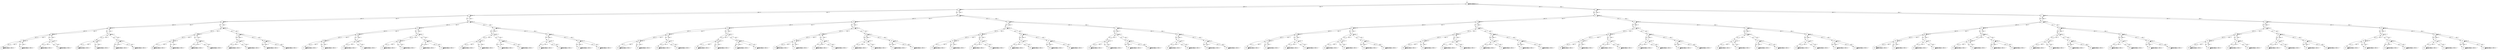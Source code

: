 digraph g {

	s0 [shape="circle" label="0"];
	s1 [shape="circle" label="1"];
	s2 [shape="circle" label="2"];
	s3 [shape="circle" label="3"];
	s4 [shape="circle" label="4"];
	s5 [shape="circle" label="5"];
	s6 [shape="circle" label="6"];
	s7 [shape="circle" label="7"];
	s8 [shape="circle" label="8"];
	s9 [shape="circle" label="9"];
	s10 [shape="circle" label="10"];
	s11 [shape="circle" label="11"];
	s12 [shape="circle" label="12"];
	s13 [shape="circle" label="13"];
	s14 [shape="circle" label="14"];
	s15 [shape="circle" label="15"];
	s16 [shape="circle" label="16"];
	s17 [shape="circle" label="17"];
	s18 [shape="circle" label="18"];
	s19 [shape="circle" label="19"];
	s20 [shape="circle" label="20"];
	s21 [shape="circle" label="21"];
	s22 [shape="circle" label="22"];
	s23 [shape="circle" label="23"];
	s24 [shape="circle" label="24"];
	s25 [shape="circle" label="25"];
	s26 [shape="circle" label="26"];
	s27 [shape="circle" label="27"];
	s28 [shape="circle" label="28"];
	s29 [shape="circle" label="29"];
	s30 [shape="circle" label="30"];
	s31 [shape="circle" label="31"];
	s32 [shape="circle" label="32"];
	s33 [shape="circle" label="33"];
	s34 [shape="circle" label="34"];
	s35 [shape="circle" label="35"];
	s36 [shape="circle" label="36"];
	s37 [shape="circle" label="37"];
	s38 [shape="circle" label="38"];
	s39 [shape="circle" label="39"];
	s40 [shape="circle" label="40"];
	s41 [shape="circle" label="41"];
	s42 [shape="circle" label="42"];
	s43 [shape="circle" label="43"];
	s44 [shape="circle" label="44"];
	s45 [shape="circle" label="45"];
	s46 [shape="circle" label="46"];
	s47 [shape="circle" label="47"];
	s48 [shape="circle" label="48"];
	s49 [shape="circle" label="49"];
	s50 [shape="circle" label="50"];
	s51 [shape="circle" label="51"];
	s52 [shape="circle" label="52"];
	s53 [shape="circle" label="53"];
	s54 [shape="circle" label="54"];
	s55 [shape="circle" label="55"];
	s56 [shape="circle" label="56"];
	s57 [shape="circle" label="57"];
	s58 [shape="circle" label="58"];
	s59 [shape="circle" label="59"];
	s60 [shape="circle" label="60"];
	s61 [shape="circle" label="61"];
	s62 [shape="circle" label="62"];
	s63 [shape="circle" label="63"];
	s64 [shape="circle" label="64"];
	s65 [shape="circle" label="65"];
	s66 [shape="circle" label="66"];
	s67 [shape="circle" label="67"];
	s68 [shape="circle" label="68"];
	s69 [shape="circle" label="69"];
	s70 [shape="circle" label="70"];
	s71 [shape="circle" label="71"];
	s72 [shape="circle" label="72"];
	s73 [shape="circle" label="73"];
	s74 [shape="circle" label="74"];
	s75 [shape="circle" label="75"];
	s76 [shape="circle" label="76"];
	s77 [shape="circle" label="77"];
	s78 [shape="circle" label="78"];
	s79 [shape="circle" label="79"];
	s80 [shape="circle" label="80"];
	s81 [shape="circle" label="81"];
	s82 [shape="circle" label="82"];
	s83 [shape="circle" label="83"];
	s84 [shape="circle" label="84"];
	s85 [shape="circle" label="85"];
	s86 [shape="circle" label="86"];
	s87 [shape="circle" label="87"];
	s88 [shape="circle" label="88"];
	s89 [shape="circle" label="89"];
	s90 [shape="circle" label="90"];
	s91 [shape="circle" label="91"];
	s92 [shape="circle" label="92"];
	s93 [shape="circle" label="93"];
	s94 [shape="circle" label="94"];
	s95 [shape="circle" label="95"];
	s96 [shape="circle" label="96"];
	s97 [shape="circle" label="97"];
	s98 [shape="circle" label="98"];
	s99 [shape="circle" label="99"];
	s100 [shape="circle" label="100"];
	s101 [shape="circle" label="101"];
	s102 [shape="circle" label="102"];
	s103 [shape="circle" label="103"];
	s104 [shape="circle" label="104"];
	s105 [shape="circle" label="105"];
	s106 [shape="circle" label="106"];
	s107 [shape="circle" label="107"];
	s108 [shape="circle" label="108"];
	s109 [shape="circle" label="109"];
	s110 [shape="circle" label="110"];
	s111 [shape="circle" label="111"];
	s112 [shape="circle" label="112"];
	s113 [shape="circle" label="113"];
	s114 [shape="circle" label="114"];
	s115 [shape="circle" label="115"];
	s116 [shape="circle" label="116"];
	s117 [shape="circle" label="117"];
	s118 [shape="circle" label="118"];
	s119 [shape="circle" label="119"];
	s120 [shape="circle" label="120"];
	s121 [shape="circle" label="121"];
	s122 [shape="circle" label="122"];
	s123 [shape="circle" label="123"];
	s124 [shape="circle" label="124"];
	s125 [shape="circle" label="125"];
	s126 [shape="circle" label="126"];
	s127 [shape="circle" label="127"];
	s128 [shape="circle" label="128"];
	s129 [shape="circle" label="129"];
	s130 [shape="circle" label="130"];
	s131 [shape="circle" label="131"];
	s132 [shape="circle" label="132"];
	s133 [shape="circle" label="133"];
	s134 [shape="circle" label="134"];
	s135 [shape="circle" label="135"];
	s136 [shape="circle" label="136"];
	s137 [shape="circle" label="137"];
	s138 [shape="circle" label="138"];
	s139 [shape="circle" label="139"];
	s140 [shape="circle" label="140"];
	s141 [shape="circle" label="141"];
	s142 [shape="circle" label="142"];
	s143 [shape="circle" label="143"];
	s144 [shape="circle" label="144"];
	s145 [shape="circle" label="145"];
	s146 [shape="circle" label="146"];
	s147 [shape="circle" label="147"];
	s148 [shape="circle" label="148"];
	s149 [shape="circle" label="149"];
	s150 [shape="circle" label="150"];
	s151 [shape="circle" label="151"];
	s152 [shape="circle" label="152"];
	s153 [shape="circle" label="153"];
	s154 [shape="circle" label="154"];
	s155 [shape="circle" label="155"];
	s156 [shape="circle" label="156"];
	s157 [shape="circle" label="157"];
	s158 [shape="circle" label="158"];
	s159 [shape="circle" label="159"];
	s160 [shape="circle" label="160"];
	s161 [shape="circle" label="161"];
	s162 [shape="circle" label="162"];
	s163 [shape="circle" label="163"];
	s164 [shape="circle" label="164"];
	s165 [shape="circle" label="165"];
	s166 [shape="circle" label="166"];
	s167 [shape="circle" label="167"];
	s168 [shape="circle" label="168"];
	s169 [shape="circle" label="169"];
	s170 [shape="circle" label="170"];
	s171 [shape="circle" label="171"];
	s172 [shape="circle" label="172"];
	s173 [shape="circle" label="173"];
	s174 [shape="circle" label="174"];
	s175 [shape="circle" label="175"];
	s176 [shape="circle" label="176"];
	s177 [shape="circle" label="177"];
	s178 [shape="circle" label="178"];
	s179 [shape="circle" label="179"];
	s180 [shape="circle" label="180"];
	s181 [shape="circle" label="181"];
	s182 [shape="circle" label="182"];
	s183 [shape="circle" label="183"];
	s184 [shape="circle" label="184"];
	s185 [shape="circle" label="185"];
	s186 [shape="circle" label="186"];
	s187 [shape="circle" label="187"];
	s188 [shape="circle" label="188"];
	s189 [shape="circle" label="189"];
	s190 [shape="circle" label="190"];
	s191 [shape="circle" label="191"];
	s192 [shape="circle" label="192"];
	s193 [shape="circle" label="193"];
	s194 [shape="circle" label="194"];
	s195 [shape="circle" label="195"];
	s196 [shape="circle" label="196"];
	s197 [shape="circle" label="197"];
	s198 [shape="circle" label="198"];
	s199 [shape="circle" label="199"];
	s200 [shape="circle" label="200"];
	s201 [shape="circle" label="201"];
	s202 [shape="circle" label="202"];
	s203 [shape="circle" label="203"];
	s204 [shape="circle" label="204"];
	s205 [shape="circle" label="205"];
	s206 [shape="circle" label="206"];
	s207 [shape="circle" label="207"];
	s208 [shape="circle" label="208"];
	s209 [shape="circle" label="209"];
	s210 [shape="circle" label="210"];
	s211 [shape="circle" label="211"];
	s212 [shape="circle" label="212"];
	s213 [shape="circle" label="213"];
	s214 [shape="circle" label="214"];
	s215 [shape="circle" label="215"];
	s216 [shape="circle" label="216"];
	s217 [shape="circle" label="217"];
	s218 [shape="circle" label="218"];
	s219 [shape="circle" label="219"];
	s220 [shape="circle" label="220"];
	s221 [shape="circle" label="221"];
	s222 [shape="circle" label="222"];
	s223 [shape="circle" label="223"];
	s224 [shape="circle" label="224"];
	s225 [shape="circle" label="225"];
	s226 [shape="circle" label="226"];
	s227 [shape="circle" label="227"];
	s228 [shape="circle" label="228"];
	s229 [shape="circle" label="229"];
	s230 [shape="circle" label="230"];
	s231 [shape="circle" label="231"];
	s232 [shape="circle" label="232"];
	s233 [shape="circle" label="233"];
	s234 [shape="circle" label="234"];
	s235 [shape="circle" label="235"];
	s236 [shape="circle" label="236"];
	s237 [shape="circle" label="237"];
	s238 [shape="circle" label="238"];
	s239 [shape="circle" label="239"];
	s240 [shape="circle" label="240"];
	s241 [shape="circle" label="241"];
	s242 [shape="circle" label="242"];
	s243 [shape="circle" label="243"];
	s244 [shape="circle" label="244"];
	s245 [shape="circle" label="245"];
	s246 [shape="circle" label="246"];
	s247 [shape="circle" label="247"];
	s248 [shape="circle" label="248"];
	s249 [shape="circle" label="249"];
	s250 [shape="circle" label="250"];
	s251 [shape="circle" label="251"];
	s252 [shape="circle" label="252"];
	s253 [shape="circle" label="253"];
	s254 [shape="circle" label="254"];
	s0 -> s1 [label="pu0 / 0"];
	s0 -> s2 [label="pu1 / 1"];
	s0 -> s0 [label="pop / empty"];
	s0 -> s0 [label="size / 0"];
	s1 -> s3 [label="pu0 / 0"];
	s1 -> s4 [label="pu1 / 1"];
	s1 -> s0 [label="pop / 0"];
	s1 -> s1 [label="size / 1"];
	s2 -> s16 [label="pu0 / 0"];
	s2 -> s17 [label="pu1 / 1"];
	s2 -> s0 [label="pop / 1"];
	s2 -> s2 [label="size / 1"];
	s3 -> s5 [label="pu0 / 0"];
	s3 -> s6 [label="pu1 / 1"];
	s3 -> s1 [label="pop / 0"];
	s3 -> s3 [label="size / 2"];
	s4 -> s18 [label="pu0 / 0"];
	s4 -> s19 [label="pu1 / 1"];
	s4 -> s1 [label="pop / 1"];
	s4 -> s4 [label="size / 2"];
	s5 -> s7 [label="pu0 / 0"];
	s5 -> s8 [label="pu1 / 1"];
	s5 -> s3 [label="pop / 0"];
	s5 -> s5 [label="size / 3"];
	s6 -> s20 [label="pu0 / 0"];
	s6 -> s21 [label="pu1 / 1"];
	s6 -> s3 [label="pop / 1"];
	s6 -> s6 [label="size / 3"];
	s7 -> s9 [label="pu0 / 0"];
	s7 -> s10 [label="pu1 / 1"];
	s7 -> s5 [label="pop / 0"];
	s7 -> s7 [label="size / 4"];
	s8 -> s22 [label="pu0 / 0"];
	s8 -> s23 [label="pu1 / 1"];
	s8 -> s5 [label="pop / 1"];
	s8 -> s8 [label="size / 4"];
	s9 -> s11 [label="pu0 / 0"];
	s9 -> s12 [label="pu1 / 1"];
	s9 -> s7 [label="pop / 0"];
	s9 -> s9 [label="size / 5"];
	s10 -> s15 [label="pu0 / 0"];
	s10 -> s24 [label="pu1 / 1"];
	s10 -> s7 [label="pop / 1"];
	s10 -> s10 [label="size / 5"];
	s11 -> s13 [label="pu0 / 0"];
	s11 -> s14 [label="pu1 / 1"];
	s11 -> s9 [label="pop / 0"];
	s11 -> s11 [label="size / 6"];
	s12 -> s25 [label="pu0 / 0"];
	s12 -> s26 [label="pu1 / 1"];
	s12 -> s9 [label="pop / 1"];
	s12 -> s12 [label="size / 6"];
	s13 -> s13 [label="pu0 / ful"];
	s13 -> s13 [label="pu1 / ful"];
	s13 -> s11 [label="pop / 0"];
	s13 -> s13 [label="size / 7"];
	s14 -> s14 [label="pu0 / ful"];
	s14 -> s14 [label="pu1 / ful"];
	s14 -> s11 [label="pop / 1"];
	s14 -> s14 [label="size / 7"];
	s15 -> s28 [label="pu0 / 0"];
	s15 -> s29 [label="pu1 / 1"];
	s15 -> s10 [label="pop / 0"];
	s15 -> s15 [label="size / 6"];
	s16 -> s30 [label="pu0 / 0"];
	s16 -> s31 [label="pu1 / 1"];
	s16 -> s2 [label="pop / 0"];
	s16 -> s16 [label="size / 2"];
	s17 -> s32 [label="pu0 / 0"];
	s17 -> s33 [label="pu1 / 1"];
	s17 -> s2 [label="pop / 1"];
	s17 -> s17 [label="size / 2"];
	s18 -> s34 [label="pu0 / 0"];
	s18 -> s35 [label="pu1 / 1"];
	s18 -> s4 [label="pop / 0"];
	s18 -> s18 [label="size / 3"];
	s19 -> s36 [label="pu0 / 0"];
	s19 -> s37 [label="pu1 / 1"];
	s19 -> s4 [label="pop / 1"];
	s19 -> s19 [label="size / 3"];
	s20 -> s38 [label="pu0 / 0"];
	s20 -> s39 [label="pu1 / 1"];
	s20 -> s6 [label="pop / 0"];
	s20 -> s20 [label="size / 4"];
	s21 -> s40 [label="pu0 / 0"];
	s21 -> s41 [label="pu1 / 1"];
	s21 -> s6 [label="pop / 1"];
	s21 -> s21 [label="size / 4"];
	s22 -> s27 [label="pu0 / 0"];
	s22 -> s42 [label="pu1 / 1"];
	s22 -> s8 [label="pop / 0"];
	s22 -> s22 [label="size / 5"];
	s23 -> s43 [label="pu0 / 0"];
	s23 -> s44 [label="pu1 / 1"];
	s23 -> s8 [label="pop / 1"];
	s23 -> s23 [label="size / 5"];
	s24 -> s45 [label="pu0 / 0"];
	s24 -> s46 [label="pu1 / 1"];
	s24 -> s10 [label="pop / 1"];
	s24 -> s24 [label="size / 6"];
	s25 -> s25 [label="pu0 / ful"];
	s25 -> s25 [label="pu1 / ful"];
	s25 -> s12 [label="pop / 0"];
	s25 -> s25 [label="size / 7"];
	s26 -> s26 [label="pu0 / ful"];
	s26 -> s26 [label="pu1 / ful"];
	s26 -> s12 [label="pop / 1"];
	s26 -> s26 [label="size / 7"];
	s27 -> s48 [label="pu0 / 0"];
	s27 -> s49 [label="pu1 / 1"];
	s27 -> s22 [label="pop / 0"];
	s27 -> s27 [label="size / 6"];
	s28 -> s28 [label="pu0 / ful"];
	s28 -> s28 [label="pu1 / ful"];
	s28 -> s15 [label="pop / 0"];
	s28 -> s28 [label="size / 7"];
	s29 -> s29 [label="pu0 / ful"];
	s29 -> s29 [label="pu1 / ful"];
	s29 -> s15 [label="pop / 1"];
	s29 -> s29 [label="size / 7"];
	s30 -> s50 [label="pu0 / 0"];
	s30 -> s51 [label="pu1 / 1"];
	s30 -> s16 [label="pop / 0"];
	s30 -> s30 [label="size / 3"];
	s31 -> s47 [label="pu0 / 0"];
	s31 -> s52 [label="pu1 / 1"];
	s31 -> s16 [label="pop / 1"];
	s31 -> s31 [label="size / 3"];
	s32 -> s53 [label="pu0 / 0"];
	s32 -> s54 [label="pu1 / 1"];
	s32 -> s17 [label="pop / 0"];
	s32 -> s32 [label="size / 3"];
	s33 -> s55 [label="pu0 / 0"];
	s33 -> s56 [label="pu1 / 1"];
	s33 -> s17 [label="pop / 1"];
	s33 -> s33 [label="size / 3"];
	s34 -> s57 [label="pu0 / 0"];
	s34 -> s58 [label="pu1 / 1"];
	s34 -> s18 [label="pop / 0"];
	s34 -> s34 [label="size / 4"];
	s35 -> s59 [label="pu0 / 0"];
	s35 -> s60 [label="pu1 / 1"];
	s35 -> s18 [label="pop / 1"];
	s35 -> s35 [label="size / 4"];
	s36 -> s61 [label="pu0 / 0"];
	s36 -> s62 [label="pu1 / 1"];
	s36 -> s19 [label="pop / 0"];
	s36 -> s36 [label="size / 4"];
	s37 -> s63 [label="pu0 / 0"];
	s37 -> s64 [label="pu1 / 1"];
	s37 -> s19 [label="pop / 1"];
	s37 -> s37 [label="size / 4"];
	s38 -> s65 [label="pu0 / 0"];
	s38 -> s66 [label="pu1 / 1"];
	s38 -> s20 [label="pop / 0"];
	s38 -> s38 [label="size / 5"];
	s39 -> s67 [label="pu0 / 0"];
	s39 -> s68 [label="pu1 / 1"];
	s39 -> s20 [label="pop / 1"];
	s39 -> s39 [label="size / 5"];
	s40 -> s69 [label="pu0 / 0"];
	s40 -> s70 [label="pu1 / 1"];
	s40 -> s21 [label="pop / 0"];
	s40 -> s40 [label="size / 5"];
	s41 -> s71 [label="pu0 / 0"];
	s41 -> s72 [label="pu1 / 1"];
	s41 -> s21 [label="pop / 1"];
	s41 -> s41 [label="size / 5"];
	s42 -> s73 [label="pu0 / 0"];
	s42 -> s74 [label="pu1 / 1"];
	s42 -> s22 [label="pop / 1"];
	s42 -> s42 [label="size / 6"];
	s43 -> s75 [label="pu0 / 0"];
	s43 -> s76 [label="pu1 / 1"];
	s43 -> s23 [label="pop / 0"];
	s43 -> s43 [label="size / 6"];
	s44 -> s77 [label="pu0 / 0"];
	s44 -> s78 [label="pu1 / 1"];
	s44 -> s23 [label="pop / 1"];
	s44 -> s44 [label="size / 6"];
	s45 -> s45 [label="pu0 / ful"];
	s45 -> s45 [label="pu1 / ful"];
	s45 -> s24 [label="pop / 0"];
	s45 -> s45 [label="size / 7"];
	s46 -> s46 [label="pu0 / ful"];
	s46 -> s46 [label="pu1 / ful"];
	s46 -> s24 [label="pop / 1"];
	s46 -> s46 [label="size / 7"];
	s47 -> s80 [label="pu0 / 0"];
	s47 -> s81 [label="pu1 / 1"];
	s47 -> s31 [label="pop / 0"];
	s47 -> s47 [label="size / 4"];
	s48 -> s48 [label="pu0 / ful"];
	s48 -> s48 [label="pu1 / ful"];
	s48 -> s27 [label="pop / 0"];
	s48 -> s48 [label="size / 7"];
	s49 -> s49 [label="pu0 / ful"];
	s49 -> s49 [label="pu1 / ful"];
	s49 -> s27 [label="pop / 1"];
	s49 -> s49 [label="size / 7"];
	s50 -> s82 [label="pu0 / 0"];
	s50 -> s83 [label="pu1 / 1"];
	s50 -> s30 [label="pop / 0"];
	s50 -> s50 [label="size / 4"];
	s51 -> s84 [label="pu0 / 0"];
	s51 -> s85 [label="pu1 / 1"];
	s51 -> s30 [label="pop / 1"];
	s51 -> s51 [label="size / 4"];
	s52 -> s86 [label="pu0 / 0"];
	s52 -> s87 [label="pu1 / 1"];
	s52 -> s31 [label="pop / 1"];
	s52 -> s52 [label="size / 4"];
	s53 -> s88 [label="pu0 / 0"];
	s53 -> s89 [label="pu1 / 1"];
	s53 -> s32 [label="pop / 0"];
	s53 -> s53 [label="size / 4"];
	s54 -> s90 [label="pu0 / 0"];
	s54 -> s91 [label="pu1 / 1"];
	s54 -> s32 [label="pop / 1"];
	s54 -> s54 [label="size / 4"];
	s55 -> s92 [label="pu0 / 0"];
	s55 -> s93 [label="pu1 / 1"];
	s55 -> s33 [label="pop / 0"];
	s55 -> s55 [label="size / 4"];
	s56 -> s94 [label="pu0 / 0"];
	s56 -> s95 [label="pu1 / 1"];
	s56 -> s33 [label="pop / 1"];
	s56 -> s56 [label="size / 4"];
	s57 -> s96 [label="pu0 / 0"];
	s57 -> s97 [label="pu1 / 1"];
	s57 -> s34 [label="pop / 0"];
	s57 -> s57 [label="size / 5"];
	s58 -> s98 [label="pu0 / 0"];
	s58 -> s99 [label="pu1 / 1"];
	s58 -> s34 [label="pop / 1"];
	s58 -> s58 [label="size / 5"];
	s59 -> s100 [label="pu0 / 0"];
	s59 -> s101 [label="pu1 / 1"];
	s59 -> s35 [label="pop / 0"];
	s59 -> s59 [label="size / 5"];
	s60 -> s102 [label="pu0 / 0"];
	s60 -> s103 [label="pu1 / 1"];
	s60 -> s35 [label="pop / 1"];
	s60 -> s60 [label="size / 5"];
	s61 -> s104 [label="pu0 / 0"];
	s61 -> s105 [label="pu1 / 1"];
	s61 -> s36 [label="pop / 0"];
	s61 -> s61 [label="size / 5"];
	s62 -> s106 [label="pu0 / 0"];
	s62 -> s107 [label="pu1 / 1"];
	s62 -> s36 [label="pop / 1"];
	s62 -> s62 [label="size / 5"];
	s63 -> s79 [label="pu0 / 0"];
	s63 -> s108 [label="pu1 / 1"];
	s63 -> s37 [label="pop / 0"];
	s63 -> s63 [label="size / 5"];
	s64 -> s109 [label="pu0 / 0"];
	s64 -> s110 [label="pu1 / 1"];
	s64 -> s37 [label="pop / 1"];
	s64 -> s64 [label="size / 5"];
	s65 -> s111 [label="pu0 / 0"];
	s65 -> s112 [label="pu1 / 1"];
	s65 -> s38 [label="pop / 0"];
	s65 -> s65 [label="size / 6"];
	s66 -> s113 [label="pu0 / 0"];
	s66 -> s114 [label="pu1 / 1"];
	s66 -> s38 [label="pop / 1"];
	s66 -> s66 [label="size / 6"];
	s67 -> s115 [label="pu0 / 0"];
	s67 -> s116 [label="pu1 / 1"];
	s67 -> s39 [label="pop / 0"];
	s67 -> s67 [label="size / 6"];
	s68 -> s117 [label="pu0 / 0"];
	s68 -> s118 [label="pu1 / 1"];
	s68 -> s39 [label="pop / 1"];
	s68 -> s68 [label="size / 6"];
	s69 -> s119 [label="pu0 / 0"];
	s69 -> s120 [label="pu1 / 1"];
	s69 -> s40 [label="pop / 0"];
	s69 -> s69 [label="size / 6"];
	s70 -> s121 [label="pu0 / 0"];
	s70 -> s122 [label="pu1 / 1"];
	s70 -> s40 [label="pop / 1"];
	s70 -> s70 [label="size / 6"];
	s71 -> s123 [label="pu0 / 0"];
	s71 -> s124 [label="pu1 / 1"];
	s71 -> s41 [label="pop / 0"];
	s71 -> s71 [label="size / 6"];
	s72 -> s125 [label="pu0 / 0"];
	s72 -> s126 [label="pu1 / 1"];
	s72 -> s41 [label="pop / 1"];
	s72 -> s72 [label="size / 6"];
	s73 -> s73 [label="pu0 / ful"];
	s73 -> s73 [label="pu1 / ful"];
	s73 -> s42 [label="pop / 0"];
	s73 -> s73 [label="size / 7"];
	s74 -> s74 [label="pu0 / ful"];
	s74 -> s74 [label="pu1 / ful"];
	s74 -> s42 [label="pop / 1"];
	s74 -> s74 [label="size / 7"];
	s75 -> s75 [label="pu0 / ful"];
	s75 -> s75 [label="pu1 / ful"];
	s75 -> s43 [label="pop / 0"];
	s75 -> s75 [label="size / 7"];
	s76 -> s76 [label="pu0 / ful"];
	s76 -> s76 [label="pu1 / ful"];
	s76 -> s43 [label="pop / 1"];
	s76 -> s76 [label="size / 7"];
	s77 -> s77 [label="pu0 / ful"];
	s77 -> s77 [label="pu1 / ful"];
	s77 -> s44 [label="pop / 0"];
	s77 -> s77 [label="size / 7"];
	s78 -> s78 [label="pu0 / ful"];
	s78 -> s78 [label="pu1 / ful"];
	s78 -> s44 [label="pop / 1"];
	s78 -> s78 [label="size / 7"];
	s79 -> s128 [label="pu0 / 0"];
	s79 -> s129 [label="pu1 / 1"];
	s79 -> s63 [label="pop / 0"];
	s79 -> s79 [label="size / 6"];
	s80 -> s130 [label="pu0 / 0"];
	s80 -> s131 [label="pu1 / 1"];
	s80 -> s47 [label="pop / 0"];
	s80 -> s80 [label="size / 5"];
	s81 -> s132 [label="pu0 / 0"];
	s81 -> s133 [label="pu1 / 1"];
	s81 -> s47 [label="pop / 1"];
	s81 -> s81 [label="size / 5"];
	s82 -> s134 [label="pu0 / 0"];
	s82 -> s135 [label="pu1 / 1"];
	s82 -> s50 [label="pop / 0"];
	s82 -> s82 [label="size / 5"];
	s83 -> s136 [label="pu0 / 0"];
	s83 -> s137 [label="pu1 / 1"];
	s83 -> s50 [label="pop / 1"];
	s83 -> s83 [label="size / 5"];
	s84 -> s138 [label="pu0 / 0"];
	s84 -> s139 [label="pu1 / 1"];
	s84 -> s51 [label="pop / 0"];
	s84 -> s84 [label="size / 5"];
	s85 -> s140 [label="pu0 / 0"];
	s85 -> s141 [label="pu1 / 1"];
	s85 -> s51 [label="pop / 1"];
	s85 -> s85 [label="size / 5"];
	s86 -> s142 [label="pu0 / 0"];
	s86 -> s143 [label="pu1 / 1"];
	s86 -> s52 [label="pop / 0"];
	s86 -> s86 [label="size / 5"];
	s87 -> s144 [label="pu0 / 0"];
	s87 -> s145 [label="pu1 / 1"];
	s87 -> s52 [label="pop / 1"];
	s87 -> s87 [label="size / 5"];
	s88 -> s146 [label="pu0 / 0"];
	s88 -> s147 [label="pu1 / 1"];
	s88 -> s53 [label="pop / 0"];
	s88 -> s88 [label="size / 5"];
	s89 -> s148 [label="pu0 / 0"];
	s89 -> s149 [label="pu1 / 1"];
	s89 -> s53 [label="pop / 1"];
	s89 -> s89 [label="size / 5"];
	s90 -> s150 [label="pu0 / 0"];
	s90 -> s151 [label="pu1 / 1"];
	s90 -> s54 [label="pop / 0"];
	s90 -> s90 [label="size / 5"];
	s91 -> s152 [label="pu0 / 0"];
	s91 -> s153 [label="pu1 / 1"];
	s91 -> s54 [label="pop / 1"];
	s91 -> s91 [label="size / 5"];
	s92 -> s154 [label="pu0 / 0"];
	s92 -> s155 [label="pu1 / 1"];
	s92 -> s55 [label="pop / 0"];
	s92 -> s92 [label="size / 5"];
	s93 -> s156 [label="pu0 / 0"];
	s93 -> s157 [label="pu1 / 1"];
	s93 -> s55 [label="pop / 1"];
	s93 -> s93 [label="size / 5"];
	s94 -> s158 [label="pu0 / 0"];
	s94 -> s159 [label="pu1 / 1"];
	s94 -> s56 [label="pop / 0"];
	s94 -> s94 [label="size / 5"];
	s95 -> s160 [label="pu0 / 0"];
	s95 -> s161 [label="pu1 / 1"];
	s95 -> s56 [label="pop / 1"];
	s95 -> s95 [label="size / 5"];
	s96 -> s162 [label="pu0 / 0"];
	s96 -> s163 [label="pu1 / 1"];
	s96 -> s57 [label="pop / 0"];
	s96 -> s96 [label="size / 6"];
	s97 -> s164 [label="pu0 / 0"];
	s97 -> s165 [label="pu1 / 1"];
	s97 -> s57 [label="pop / 1"];
	s97 -> s97 [label="size / 6"];
	s98 -> s166 [label="pu0 / 0"];
	s98 -> s167 [label="pu1 / 1"];
	s98 -> s58 [label="pop / 0"];
	s98 -> s98 [label="size / 6"];
	s99 -> s168 [label="pu0 / 0"];
	s99 -> s169 [label="pu1 / 1"];
	s99 -> s58 [label="pop / 1"];
	s99 -> s99 [label="size / 6"];
	s100 -> s170 [label="pu0 / 0"];
	s100 -> s171 [label="pu1 / 1"];
	s100 -> s59 [label="pop / 0"];
	s100 -> s100 [label="size / 6"];
	s101 -> s172 [label="pu0 / 0"];
	s101 -> s173 [label="pu1 / 1"];
	s101 -> s59 [label="pop / 1"];
	s101 -> s101 [label="size / 6"];
	s102 -> s174 [label="pu0 / 0"];
	s102 -> s175 [label="pu1 / 1"];
	s102 -> s60 [label="pop / 0"];
	s102 -> s102 [label="size / 6"];
	s103 -> s176 [label="pu0 / 0"];
	s103 -> s177 [label="pu1 / 1"];
	s103 -> s60 [label="pop / 1"];
	s103 -> s103 [label="size / 6"];
	s104 -> s178 [label="pu0 / 0"];
	s104 -> s179 [label="pu1 / 1"];
	s104 -> s61 [label="pop / 0"];
	s104 -> s104 [label="size / 6"];
	s105 -> s127 [label="pu0 / 0"];
	s105 -> s180 [label="pu1 / 1"];
	s105 -> s61 [label="pop / 1"];
	s105 -> s105 [label="size / 6"];
	s106 -> s181 [label="pu0 / 0"];
	s106 -> s182 [label="pu1 / 1"];
	s106 -> s62 [label="pop / 0"];
	s106 -> s106 [label="size / 6"];
	s107 -> s183 [label="pu0 / 0"];
	s107 -> s184 [label="pu1 / 1"];
	s107 -> s62 [label="pop / 1"];
	s107 -> s107 [label="size / 6"];
	s108 -> s185 [label="pu0 / 0"];
	s108 -> s186 [label="pu1 / 1"];
	s108 -> s63 [label="pop / 1"];
	s108 -> s108 [label="size / 6"];
	s109 -> s187 [label="pu0 / 0"];
	s109 -> s188 [label="pu1 / 1"];
	s109 -> s64 [label="pop / 0"];
	s109 -> s109 [label="size / 6"];
	s110 -> s189 [label="pu0 / 0"];
	s110 -> s190 [label="pu1 / 1"];
	s110 -> s64 [label="pop / 1"];
	s110 -> s110 [label="size / 6"];
	s111 -> s111 [label="pu0 / ful"];
	s111 -> s111 [label="pu1 / ful"];
	s111 -> s65 [label="pop / 0"];
	s111 -> s111 [label="size / 7"];
	s112 -> s112 [label="pu0 / ful"];
	s112 -> s112 [label="pu1 / ful"];
	s112 -> s65 [label="pop / 1"];
	s112 -> s112 [label="size / 7"];
	s113 -> s113 [label="pu0 / ful"];
	s113 -> s113 [label="pu1 / ful"];
	s113 -> s66 [label="pop / 0"];
	s113 -> s113 [label="size / 7"];
	s114 -> s114 [label="pu0 / ful"];
	s114 -> s114 [label="pu1 / ful"];
	s114 -> s66 [label="pop / 1"];
	s114 -> s114 [label="size / 7"];
	s115 -> s115 [label="pu0 / ful"];
	s115 -> s115 [label="pu1 / ful"];
	s115 -> s67 [label="pop / 0"];
	s115 -> s115 [label="size / 7"];
	s116 -> s116 [label="pu0 / ful"];
	s116 -> s116 [label="pu1 / ful"];
	s116 -> s67 [label="pop / 1"];
	s116 -> s116 [label="size / 7"];
	s117 -> s117 [label="pu0 / ful"];
	s117 -> s117 [label="pu1 / ful"];
	s117 -> s68 [label="pop / 0"];
	s117 -> s117 [label="size / 7"];
	s118 -> s118 [label="pu0 / ful"];
	s118 -> s118 [label="pu1 / ful"];
	s118 -> s68 [label="pop / 1"];
	s118 -> s118 [label="size / 7"];
	s119 -> s119 [label="pu0 / ful"];
	s119 -> s119 [label="pu1 / ful"];
	s119 -> s69 [label="pop / 0"];
	s119 -> s119 [label="size / 7"];
	s120 -> s120 [label="pu0 / ful"];
	s120 -> s120 [label="pu1 / ful"];
	s120 -> s69 [label="pop / 1"];
	s120 -> s120 [label="size / 7"];
	s121 -> s121 [label="pu0 / ful"];
	s121 -> s121 [label="pu1 / ful"];
	s121 -> s70 [label="pop / 0"];
	s121 -> s121 [label="size / 7"];
	s122 -> s122 [label="pu0 / ful"];
	s122 -> s122 [label="pu1 / ful"];
	s122 -> s70 [label="pop / 1"];
	s122 -> s122 [label="size / 7"];
	s123 -> s123 [label="pu0 / ful"];
	s123 -> s123 [label="pu1 / ful"];
	s123 -> s71 [label="pop / 0"];
	s123 -> s123 [label="size / 7"];
	s124 -> s124 [label="pu0 / ful"];
	s124 -> s124 [label="pu1 / ful"];
	s124 -> s71 [label="pop / 1"];
	s124 -> s124 [label="size / 7"];
	s125 -> s125 [label="pu0 / ful"];
	s125 -> s125 [label="pu1 / ful"];
	s125 -> s72 [label="pop / 0"];
	s125 -> s125 [label="size / 7"];
	s126 -> s126 [label="pu0 / ful"];
	s126 -> s126 [label="pu1 / ful"];
	s126 -> s72 [label="pop / 1"];
	s126 -> s126 [label="size / 7"];
	s127 -> s127 [label="pu0 / ful"];
	s127 -> s127 [label="pu1 / ful"];
	s127 -> s105 [label="pop / 0"];
	s127 -> s127 [label="size / 7"];
	s128 -> s128 [label="pu0 / ful"];
	s128 -> s128 [label="pu1 / ful"];
	s128 -> s79 [label="pop / 0"];
	s128 -> s128 [label="size / 7"];
	s129 -> s129 [label="pu0 / ful"];
	s129 -> s129 [label="pu1 / ful"];
	s129 -> s79 [label="pop / 1"];
	s129 -> s129 [label="size / 7"];
	s130 -> s192 [label="pu0 / 0"];
	s130 -> s193 [label="pu1 / 1"];
	s130 -> s80 [label="pop / 0"];
	s130 -> s130 [label="size / 6"];
	s131 -> s194 [label="pu0 / 0"];
	s131 -> s195 [label="pu1 / 1"];
	s131 -> s80 [label="pop / 1"];
	s131 -> s131 [label="size / 6"];
	s132 -> s196 [label="pu0 / 0"];
	s132 -> s197 [label="pu1 / 1"];
	s132 -> s81 [label="pop / 0"];
	s132 -> s132 [label="size / 6"];
	s133 -> s198 [label="pu0 / 0"];
	s133 -> s199 [label="pu1 / 1"];
	s133 -> s81 [label="pop / 1"];
	s133 -> s133 [label="size / 6"];
	s134 -> s200 [label="pu0 / 0"];
	s134 -> s201 [label="pu1 / 1"];
	s134 -> s82 [label="pop / 0"];
	s134 -> s134 [label="size / 6"];
	s135 -> s202 [label="pu0 / 0"];
	s135 -> s203 [label="pu1 / 1"];
	s135 -> s82 [label="pop / 1"];
	s135 -> s135 [label="size / 6"];
	s136 -> s204 [label="pu0 / 0"];
	s136 -> s205 [label="pu1 / 1"];
	s136 -> s83 [label="pop / 0"];
	s136 -> s136 [label="size / 6"];
	s137 -> s206 [label="pu0 / 0"];
	s137 -> s207 [label="pu1 / 1"];
	s137 -> s83 [label="pop / 1"];
	s137 -> s137 [label="size / 6"];
	s138 -> s208 [label="pu0 / 0"];
	s138 -> s209 [label="pu1 / 1"];
	s138 -> s84 [label="pop / 0"];
	s138 -> s138 [label="size / 6"];
	s139 -> s210 [label="pu0 / 0"];
	s139 -> s211 [label="pu1 / 1"];
	s139 -> s84 [label="pop / 1"];
	s139 -> s139 [label="size / 6"];
	s140 -> s212 [label="pu0 / 0"];
	s140 -> s213 [label="pu1 / 1"];
	s140 -> s85 [label="pop / 0"];
	s140 -> s140 [label="size / 6"];
	s141 -> s214 [label="pu0 / 0"];
	s141 -> s215 [label="pu1 / 1"];
	s141 -> s85 [label="pop / 1"];
	s141 -> s141 [label="size / 6"];
	s142 -> s216 [label="pu0 / 0"];
	s142 -> s217 [label="pu1 / 1"];
	s142 -> s86 [label="pop / 0"];
	s142 -> s142 [label="size / 6"];
	s143 -> s218 [label="pu0 / 0"];
	s143 -> s219 [label="pu1 / 1"];
	s143 -> s86 [label="pop / 1"];
	s143 -> s143 [label="size / 6"];
	s144 -> s220 [label="pu0 / 0"];
	s144 -> s221 [label="pu1 / 1"];
	s144 -> s87 [label="pop / 0"];
	s144 -> s144 [label="size / 6"];
	s145 -> s222 [label="pu0 / 0"];
	s145 -> s223 [label="pu1 / 1"];
	s145 -> s87 [label="pop / 1"];
	s145 -> s145 [label="size / 6"];
	s146 -> s224 [label="pu0 / 0"];
	s146 -> s225 [label="pu1 / 1"];
	s146 -> s88 [label="pop / 0"];
	s146 -> s146 [label="size / 6"];
	s147 -> s226 [label="pu0 / 0"];
	s147 -> s227 [label="pu1 / 1"];
	s147 -> s88 [label="pop / 1"];
	s147 -> s147 [label="size / 6"];
	s148 -> s191 [label="pu0 / 0"];
	s148 -> s228 [label="pu1 / 1"];
	s148 -> s89 [label="pop / 0"];
	s148 -> s148 [label="size / 6"];
	s149 -> s229 [label="pu0 / 0"];
	s149 -> s230 [label="pu1 / 1"];
	s149 -> s89 [label="pop / 1"];
	s149 -> s149 [label="size / 6"];
	s150 -> s231 [label="pu0 / 0"];
	s150 -> s232 [label="pu1 / 1"];
	s150 -> s90 [label="pop / 0"];
	s150 -> s150 [label="size / 6"];
	s151 -> s233 [label="pu0 / 0"];
	s151 -> s234 [label="pu1 / 1"];
	s151 -> s90 [label="pop / 1"];
	s151 -> s151 [label="size / 6"];
	s152 -> s235 [label="pu0 / 0"];
	s152 -> s236 [label="pu1 / 1"];
	s152 -> s91 [label="pop / 0"];
	s152 -> s152 [label="size / 6"];
	s153 -> s237 [label="pu0 / 0"];
	s153 -> s238 [label="pu1 / 1"];
	s153 -> s91 [label="pop / 1"];
	s153 -> s153 [label="size / 6"];
	s154 -> s239 [label="pu0 / 0"];
	s154 -> s240 [label="pu1 / 1"];
	s154 -> s92 [label="pop / 0"];
	s154 -> s154 [label="size / 6"];
	s155 -> s241 [label="pu0 / 0"];
	s155 -> s242 [label="pu1 / 1"];
	s155 -> s92 [label="pop / 1"];
	s155 -> s155 [label="size / 6"];
	s156 -> s243 [label="pu0 / 0"];
	s156 -> s244 [label="pu1 / 1"];
	s156 -> s93 [label="pop / 0"];
	s156 -> s156 [label="size / 6"];
	s157 -> s245 [label="pu0 / 0"];
	s157 -> s246 [label="pu1 / 1"];
	s157 -> s93 [label="pop / 1"];
	s157 -> s157 [label="size / 6"];
	s158 -> s247 [label="pu0 / 0"];
	s158 -> s248 [label="pu1 / 1"];
	s158 -> s94 [label="pop / 0"];
	s158 -> s158 [label="size / 6"];
	s159 -> s249 [label="pu0 / 0"];
	s159 -> s250 [label="pu1 / 1"];
	s159 -> s94 [label="pop / 1"];
	s159 -> s159 [label="size / 6"];
	s160 -> s251 [label="pu0 / 0"];
	s160 -> s252 [label="pu1 / 1"];
	s160 -> s95 [label="pop / 0"];
	s160 -> s160 [label="size / 6"];
	s161 -> s253 [label="pu0 / 0"];
	s161 -> s254 [label="pu1 / 1"];
	s161 -> s95 [label="pop / 1"];
	s161 -> s161 [label="size / 6"];
	s162 -> s162 [label="pu0 / ful"];
	s162 -> s162 [label="pu1 / ful"];
	s162 -> s96 [label="pop / 0"];
	s162 -> s162 [label="size / 7"];
	s163 -> s163 [label="pu0 / ful"];
	s163 -> s163 [label="pu1 / ful"];
	s163 -> s96 [label="pop / 1"];
	s163 -> s163 [label="size / 7"];
	s164 -> s164 [label="pu0 / ful"];
	s164 -> s164 [label="pu1 / ful"];
	s164 -> s97 [label="pop / 0"];
	s164 -> s164 [label="size / 7"];
	s165 -> s165 [label="pu0 / ful"];
	s165 -> s165 [label="pu1 / ful"];
	s165 -> s97 [label="pop / 1"];
	s165 -> s165 [label="size / 7"];
	s166 -> s166 [label="pu0 / ful"];
	s166 -> s166 [label="pu1 / ful"];
	s166 -> s98 [label="pop / 0"];
	s166 -> s166 [label="size / 7"];
	s167 -> s167 [label="pu0 / ful"];
	s167 -> s167 [label="pu1 / ful"];
	s167 -> s98 [label="pop / 1"];
	s167 -> s167 [label="size / 7"];
	s168 -> s168 [label="pu0 / ful"];
	s168 -> s168 [label="pu1 / ful"];
	s168 -> s99 [label="pop / 0"];
	s168 -> s168 [label="size / 7"];
	s169 -> s169 [label="pu0 / ful"];
	s169 -> s169 [label="pu1 / ful"];
	s169 -> s99 [label="pop / 1"];
	s169 -> s169 [label="size / 7"];
	s170 -> s170 [label="pu0 / ful"];
	s170 -> s170 [label="pu1 / ful"];
	s170 -> s100 [label="pop / 0"];
	s170 -> s170 [label="size / 7"];
	s171 -> s171 [label="pu0 / ful"];
	s171 -> s171 [label="pu1 / ful"];
	s171 -> s100 [label="pop / 1"];
	s171 -> s171 [label="size / 7"];
	s172 -> s172 [label="pu0 / ful"];
	s172 -> s172 [label="pu1 / ful"];
	s172 -> s101 [label="pop / 0"];
	s172 -> s172 [label="size / 7"];
	s173 -> s173 [label="pu0 / ful"];
	s173 -> s173 [label="pu1 / ful"];
	s173 -> s101 [label="pop / 1"];
	s173 -> s173 [label="size / 7"];
	s174 -> s174 [label="pu0 / ful"];
	s174 -> s174 [label="pu1 / ful"];
	s174 -> s102 [label="pop / 0"];
	s174 -> s174 [label="size / 7"];
	s175 -> s175 [label="pu0 / ful"];
	s175 -> s175 [label="pu1 / ful"];
	s175 -> s102 [label="pop / 1"];
	s175 -> s175 [label="size / 7"];
	s176 -> s176 [label="pu0 / ful"];
	s176 -> s176 [label="pu1 / ful"];
	s176 -> s103 [label="pop / 0"];
	s176 -> s176 [label="size / 7"];
	s177 -> s177 [label="pu0 / ful"];
	s177 -> s177 [label="pu1 / ful"];
	s177 -> s103 [label="pop / 1"];
	s177 -> s177 [label="size / 7"];
	s178 -> s178 [label="pu0 / ful"];
	s178 -> s178 [label="pu1 / ful"];
	s178 -> s104 [label="pop / 0"];
	s178 -> s178 [label="size / 7"];
	s179 -> s179 [label="pu0 / ful"];
	s179 -> s179 [label="pu1 / ful"];
	s179 -> s104 [label="pop / 1"];
	s179 -> s179 [label="size / 7"];
	s180 -> s180 [label="pu0 / ful"];
	s180 -> s180 [label="pu1 / ful"];
	s180 -> s105 [label="pop / 1"];
	s180 -> s180 [label="size / 7"];
	s181 -> s181 [label="pu0 / ful"];
	s181 -> s181 [label="pu1 / ful"];
	s181 -> s106 [label="pop / 0"];
	s181 -> s181 [label="size / 7"];
	s182 -> s182 [label="pu0 / ful"];
	s182 -> s182 [label="pu1 / ful"];
	s182 -> s106 [label="pop / 1"];
	s182 -> s182 [label="size / 7"];
	s183 -> s183 [label="pu0 / ful"];
	s183 -> s183 [label="pu1 / ful"];
	s183 -> s107 [label="pop / 0"];
	s183 -> s183 [label="size / 7"];
	s184 -> s184 [label="pu0 / ful"];
	s184 -> s184 [label="pu1 / ful"];
	s184 -> s107 [label="pop / 1"];
	s184 -> s184 [label="size / 7"];
	s185 -> s185 [label="pu0 / ful"];
	s185 -> s185 [label="pu1 / ful"];
	s185 -> s108 [label="pop / 0"];
	s185 -> s185 [label="size / 7"];
	s186 -> s186 [label="pu0 / ful"];
	s186 -> s186 [label="pu1 / ful"];
	s186 -> s108 [label="pop / 1"];
	s186 -> s186 [label="size / 7"];
	s187 -> s187 [label="pu0 / ful"];
	s187 -> s187 [label="pu1 / ful"];
	s187 -> s109 [label="pop / 0"];
	s187 -> s187 [label="size / 7"];
	s188 -> s188 [label="pu0 / ful"];
	s188 -> s188 [label="pu1 / ful"];
	s188 -> s109 [label="pop / 1"];
	s188 -> s188 [label="size / 7"];
	s189 -> s189 [label="pu0 / ful"];
	s189 -> s189 [label="pu1 / ful"];
	s189 -> s110 [label="pop / 0"];
	s189 -> s189 [label="size / 7"];
	s190 -> s190 [label="pu0 / ful"];
	s190 -> s190 [label="pu1 / ful"];
	s190 -> s110 [label="pop / 1"];
	s190 -> s190 [label="size / 7"];
	s191 -> s191 [label="pu0 / ful"];
	s191 -> s191 [label="pu1 / ful"];
	s191 -> s148 [label="pop / 0"];
	s191 -> s191 [label="size / 7"];
	s192 -> s192 [label="pu0 / ful"];
	s192 -> s192 [label="pu1 / ful"];
	s192 -> s130 [label="pop / 0"];
	s192 -> s192 [label="size / 7"];
	s193 -> s193 [label="pu0 / ful"];
	s193 -> s193 [label="pu1 / ful"];
	s193 -> s130 [label="pop / 1"];
	s193 -> s193 [label="size / 7"];
	s194 -> s194 [label="pu0 / ful"];
	s194 -> s194 [label="pu1 / ful"];
	s194 -> s131 [label="pop / 0"];
	s194 -> s194 [label="size / 7"];
	s195 -> s195 [label="pu0 / ful"];
	s195 -> s195 [label="pu1 / ful"];
	s195 -> s131 [label="pop / 1"];
	s195 -> s195 [label="size / 7"];
	s196 -> s196 [label="pu0 / ful"];
	s196 -> s196 [label="pu1 / ful"];
	s196 -> s132 [label="pop / 0"];
	s196 -> s196 [label="size / 7"];
	s197 -> s197 [label="pu0 / ful"];
	s197 -> s197 [label="pu1 / ful"];
	s197 -> s132 [label="pop / 1"];
	s197 -> s197 [label="size / 7"];
	s198 -> s198 [label="pu0 / ful"];
	s198 -> s198 [label="pu1 / ful"];
	s198 -> s133 [label="pop / 0"];
	s198 -> s198 [label="size / 7"];
	s199 -> s199 [label="pu0 / ful"];
	s199 -> s199 [label="pu1 / ful"];
	s199 -> s133 [label="pop / 1"];
	s199 -> s199 [label="size / 7"];
	s200 -> s200 [label="pu0 / ful"];
	s200 -> s200 [label="pu1 / ful"];
	s200 -> s134 [label="pop / 0"];
	s200 -> s200 [label="size / 7"];
	s201 -> s201 [label="pu0 / ful"];
	s201 -> s201 [label="pu1 / ful"];
	s201 -> s134 [label="pop / 1"];
	s201 -> s201 [label="size / 7"];
	s202 -> s202 [label="pu0 / ful"];
	s202 -> s202 [label="pu1 / ful"];
	s202 -> s135 [label="pop / 0"];
	s202 -> s202 [label="size / 7"];
	s203 -> s203 [label="pu0 / ful"];
	s203 -> s203 [label="pu1 / ful"];
	s203 -> s135 [label="pop / 1"];
	s203 -> s203 [label="size / 7"];
	s204 -> s204 [label="pu0 / ful"];
	s204 -> s204 [label="pu1 / ful"];
	s204 -> s136 [label="pop / 0"];
	s204 -> s204 [label="size / 7"];
	s205 -> s205 [label="pu0 / ful"];
	s205 -> s205 [label="pu1 / ful"];
	s205 -> s136 [label="pop / 1"];
	s205 -> s205 [label="size / 7"];
	s206 -> s206 [label="pu0 / ful"];
	s206 -> s206 [label="pu1 / ful"];
	s206 -> s137 [label="pop / 0"];
	s206 -> s206 [label="size / 7"];
	s207 -> s207 [label="pu0 / ful"];
	s207 -> s207 [label="pu1 / ful"];
	s207 -> s137 [label="pop / 1"];
	s207 -> s207 [label="size / 7"];
	s208 -> s208 [label="pu0 / ful"];
	s208 -> s208 [label="pu1 / ful"];
	s208 -> s138 [label="pop / 0"];
	s208 -> s208 [label="size / 7"];
	s209 -> s209 [label="pu0 / ful"];
	s209 -> s209 [label="pu1 / ful"];
	s209 -> s138 [label="pop / 1"];
	s209 -> s209 [label="size / 7"];
	s210 -> s210 [label="pu0 / ful"];
	s210 -> s210 [label="pu1 / ful"];
	s210 -> s139 [label="pop / 0"];
	s210 -> s210 [label="size / 7"];
	s211 -> s211 [label="pu0 / ful"];
	s211 -> s211 [label="pu1 / ful"];
	s211 -> s139 [label="pop / 1"];
	s211 -> s211 [label="size / 7"];
	s212 -> s212 [label="pu0 / ful"];
	s212 -> s212 [label="pu1 / ful"];
	s212 -> s140 [label="pop / 0"];
	s212 -> s212 [label="size / 7"];
	s213 -> s213 [label="pu0 / ful"];
	s213 -> s213 [label="pu1 / ful"];
	s213 -> s140 [label="pop / 1"];
	s213 -> s213 [label="size / 7"];
	s214 -> s214 [label="pu0 / ful"];
	s214 -> s214 [label="pu1 / ful"];
	s214 -> s141 [label="pop / 0"];
	s214 -> s214 [label="size / 7"];
	s215 -> s215 [label="pu0 / ful"];
	s215 -> s215 [label="pu1 / ful"];
	s215 -> s141 [label="pop / 1"];
	s215 -> s215 [label="size / 7"];
	s216 -> s216 [label="pu0 / ful"];
	s216 -> s216 [label="pu1 / ful"];
	s216 -> s142 [label="pop / 0"];
	s216 -> s216 [label="size / 7"];
	s217 -> s217 [label="pu0 / ful"];
	s217 -> s217 [label="pu1 / ful"];
	s217 -> s142 [label="pop / 1"];
	s217 -> s217 [label="size / 7"];
	s218 -> s218 [label="pu0 / ful"];
	s218 -> s218 [label="pu1 / ful"];
	s218 -> s143 [label="pop / 0"];
	s218 -> s218 [label="size / 7"];
	s219 -> s219 [label="pu0 / ful"];
	s219 -> s219 [label="pu1 / ful"];
	s219 -> s143 [label="pop / 1"];
	s219 -> s219 [label="size / 7"];
	s220 -> s220 [label="pu0 / ful"];
	s220 -> s220 [label="pu1 / ful"];
	s220 -> s144 [label="pop / 0"];
	s220 -> s220 [label="size / 7"];
	s221 -> s221 [label="pu0 / ful"];
	s221 -> s221 [label="pu1 / ful"];
	s221 -> s144 [label="pop / 1"];
	s221 -> s221 [label="size / 7"];
	s222 -> s222 [label="pu0 / ful"];
	s222 -> s222 [label="pu1 / ful"];
	s222 -> s145 [label="pop / 0"];
	s222 -> s222 [label="size / 7"];
	s223 -> s223 [label="pu0 / ful"];
	s223 -> s223 [label="pu1 / ful"];
	s223 -> s145 [label="pop / 1"];
	s223 -> s223 [label="size / 7"];
	s224 -> s224 [label="pu0 / ful"];
	s224 -> s224 [label="pu1 / ful"];
	s224 -> s146 [label="pop / 0"];
	s224 -> s224 [label="size / 7"];
	s225 -> s225 [label="pu0 / ful"];
	s225 -> s225 [label="pu1 / ful"];
	s225 -> s146 [label="pop / 1"];
	s225 -> s225 [label="size / 7"];
	s226 -> s226 [label="pu0 / ful"];
	s226 -> s226 [label="pu1 / ful"];
	s226 -> s147 [label="pop / 0"];
	s226 -> s226 [label="size / 7"];
	s227 -> s227 [label="pu0 / ful"];
	s227 -> s227 [label="pu1 / ful"];
	s227 -> s147 [label="pop / 1"];
	s227 -> s227 [label="size / 7"];
	s228 -> s228 [label="pu0 / ful"];
	s228 -> s228 [label="pu1 / ful"];
	s228 -> s148 [label="pop / 1"];
	s228 -> s228 [label="size / 7"];
	s229 -> s229 [label="pu0 / ful"];
	s229 -> s229 [label="pu1 / ful"];
	s229 -> s149 [label="pop / 0"];
	s229 -> s229 [label="size / 7"];
	s230 -> s230 [label="pu0 / ful"];
	s230 -> s230 [label="pu1 / ful"];
	s230 -> s149 [label="pop / 1"];
	s230 -> s230 [label="size / 7"];
	s231 -> s231 [label="pu0 / ful"];
	s231 -> s231 [label="pu1 / ful"];
	s231 -> s150 [label="pop / 0"];
	s231 -> s231 [label="size / 7"];
	s232 -> s232 [label="pu0 / ful"];
	s232 -> s232 [label="pu1 / ful"];
	s232 -> s150 [label="pop / 1"];
	s232 -> s232 [label="size / 7"];
	s233 -> s233 [label="pu0 / ful"];
	s233 -> s233 [label="pu1 / ful"];
	s233 -> s151 [label="pop / 0"];
	s233 -> s233 [label="size / 7"];
	s234 -> s234 [label="pu0 / ful"];
	s234 -> s234 [label="pu1 / ful"];
	s234 -> s151 [label="pop / 1"];
	s234 -> s234 [label="size / 7"];
	s235 -> s235 [label="pu0 / ful"];
	s235 -> s235 [label="pu1 / ful"];
	s235 -> s152 [label="pop / 0"];
	s235 -> s235 [label="size / 7"];
	s236 -> s236 [label="pu0 / ful"];
	s236 -> s236 [label="pu1 / ful"];
	s236 -> s152 [label="pop / 1"];
	s236 -> s236 [label="size / 7"];
	s237 -> s237 [label="pu0 / ful"];
	s237 -> s237 [label="pu1 / ful"];
	s237 -> s153 [label="pop / 0"];
	s237 -> s237 [label="size / 7"];
	s238 -> s238 [label="pu0 / ful"];
	s238 -> s238 [label="pu1 / ful"];
	s238 -> s153 [label="pop / 1"];
	s238 -> s238 [label="size / 7"];
	s239 -> s239 [label="pu0 / ful"];
	s239 -> s239 [label="pu1 / ful"];
	s239 -> s154 [label="pop / 0"];
	s239 -> s239 [label="size / 7"];
	s240 -> s240 [label="pu0 / ful"];
	s240 -> s240 [label="pu1 / ful"];
	s240 -> s154 [label="pop / 1"];
	s240 -> s240 [label="size / 7"];
	s241 -> s241 [label="pu0 / ful"];
	s241 -> s241 [label="pu1 / ful"];
	s241 -> s155 [label="pop / 0"];
	s241 -> s241 [label="size / 7"];
	s242 -> s242 [label="pu0 / ful"];
	s242 -> s242 [label="pu1 / ful"];
	s242 -> s155 [label="pop / 1"];
	s242 -> s242 [label="size / 7"];
	s243 -> s243 [label="pu0 / ful"];
	s243 -> s243 [label="pu1 / ful"];
	s243 -> s156 [label="pop / 0"];
	s243 -> s243 [label="size / 7"];
	s244 -> s244 [label="pu0 / ful"];
	s244 -> s244 [label="pu1 / ful"];
	s244 -> s156 [label="pop / 1"];
	s244 -> s244 [label="size / 7"];
	s245 -> s245 [label="pu0 / ful"];
	s245 -> s245 [label="pu1 / ful"];
	s245 -> s157 [label="pop / 0"];
	s245 -> s245 [label="size / 7"];
	s246 -> s246 [label="pu0 / ful"];
	s246 -> s246 [label="pu1 / ful"];
	s246 -> s157 [label="pop / 1"];
	s246 -> s246 [label="size / 7"];
	s247 -> s247 [label="pu0 / ful"];
	s247 -> s247 [label="pu1 / ful"];
	s247 -> s158 [label="pop / 0"];
	s247 -> s247 [label="size / 7"];
	s248 -> s248 [label="pu0 / ful"];
	s248 -> s248 [label="pu1 / ful"];
	s248 -> s158 [label="pop / 1"];
	s248 -> s248 [label="size / 7"];
	s249 -> s249 [label="pu0 / ful"];
	s249 -> s249 [label="pu1 / ful"];
	s249 -> s159 [label="pop / 0"];
	s249 -> s249 [label="size / 7"];
	s250 -> s250 [label="pu0 / ful"];
	s250 -> s250 [label="pu1 / ful"];
	s250 -> s159 [label="pop / 1"];
	s250 -> s250 [label="size / 7"];
	s251 -> s251 [label="pu0 / ful"];
	s251 -> s251 [label="pu1 / ful"];
	s251 -> s160 [label="pop / 0"];
	s251 -> s251 [label="size / 7"];
	s252 -> s252 [label="pu0 / ful"];
	s252 -> s252 [label="pu1 / ful"];
	s252 -> s160 [label="pop / 1"];
	s252 -> s252 [label="size / 7"];
	s253 -> s253 [label="pu0 / ful"];
	s253 -> s253 [label="pu1 / ful"];
	s253 -> s161 [label="pop / 0"];
	s253 -> s253 [label="size / 7"];
	s254 -> s254 [label="pu0 / ful"];
	s254 -> s254 [label="pu1 / ful"];
	s254 -> s161 [label="pop / 1"];
	s254 -> s254 [label="size / 7"];

__start0 [label="" shape="none" width="0" height="0"];
__start0 -> s0;

}
